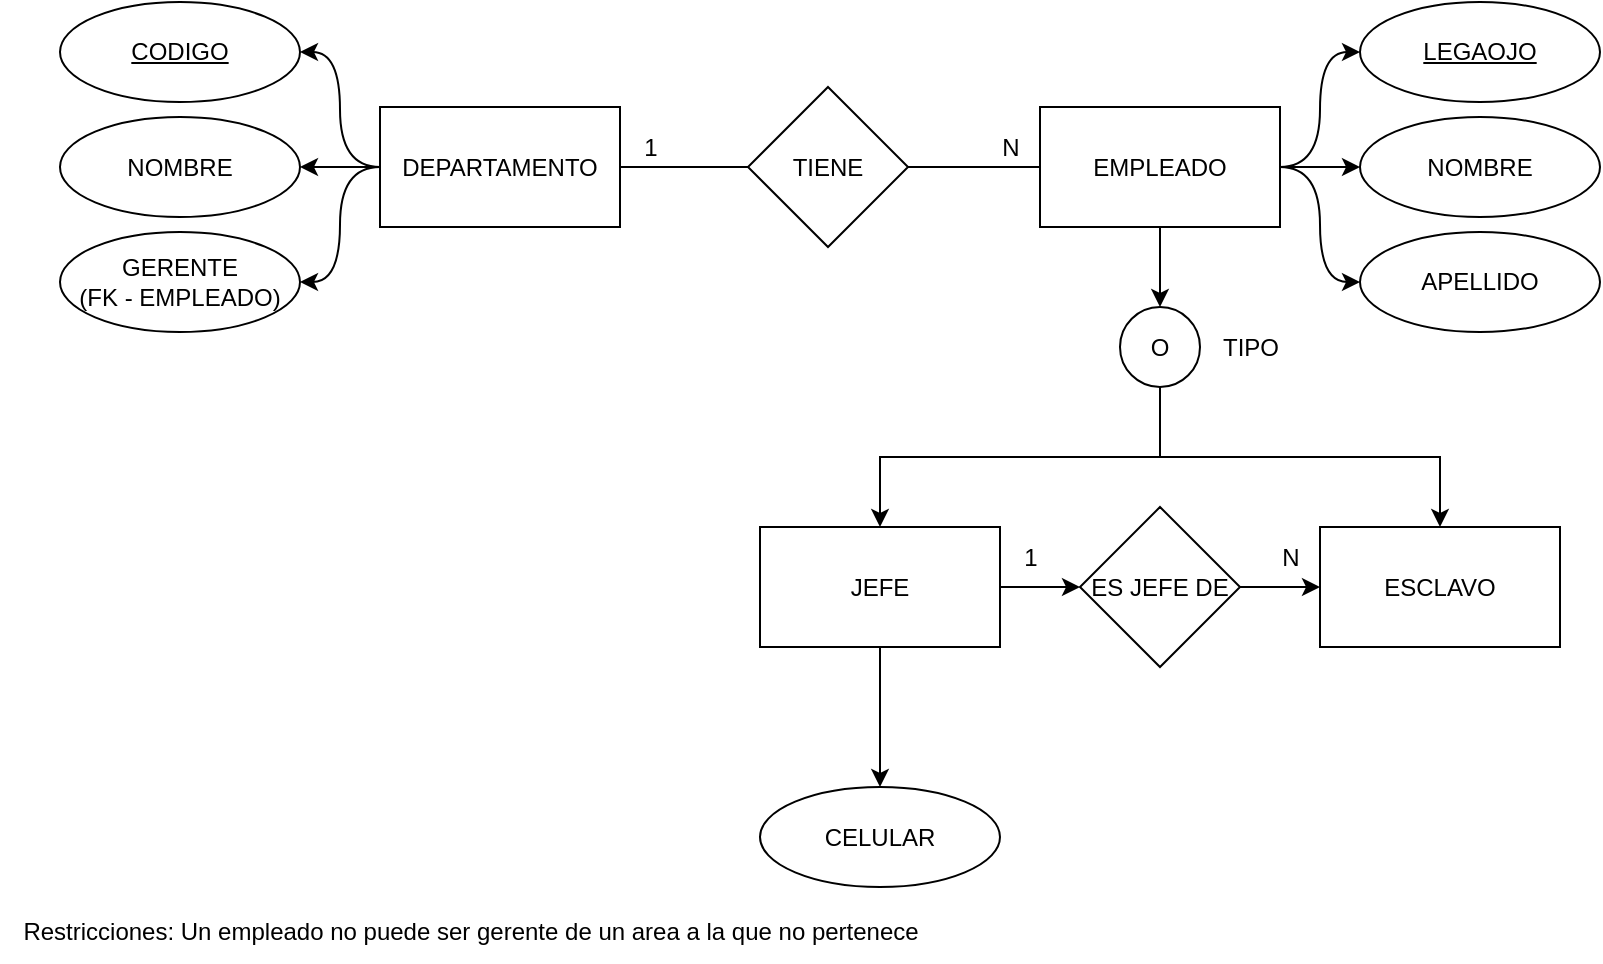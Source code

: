 <mxfile version="21.1.2" type="device">
  <diagram name="Page-1" id="Zd1jNxwfwqJsxMGrGK9_">
    <mxGraphModel dx="956" dy="515" grid="1" gridSize="10" guides="1" tooltips="1" connect="1" arrows="1" fold="1" page="1" pageScale="1" pageWidth="827" pageHeight="1169" math="0" shadow="0">
      <root>
        <mxCell id="0" />
        <mxCell id="1" parent="0" />
        <mxCell id="0SkyaI6SLEaKs2f3jWsF-2" style="edgeStyle=orthogonalEdgeStyle;orthogonalLoop=1;jettySize=auto;html=1;entryX=0;entryY=0.5;entryDx=0;entryDy=0;curved=1;" edge="1" parent="1" source="0SkyaI6SLEaKs2f3jWsF-6" target="0SkyaI6SLEaKs2f3jWsF-7">
          <mxGeometry relative="1" as="geometry" />
        </mxCell>
        <mxCell id="0SkyaI6SLEaKs2f3jWsF-3" style="edgeStyle=orthogonalEdgeStyle;orthogonalLoop=1;jettySize=auto;html=1;entryX=0;entryY=0.5;entryDx=0;entryDy=0;curved=1;" edge="1" parent="1" source="0SkyaI6SLEaKs2f3jWsF-6" target="0SkyaI6SLEaKs2f3jWsF-9">
          <mxGeometry relative="1" as="geometry" />
        </mxCell>
        <mxCell id="0SkyaI6SLEaKs2f3jWsF-4" style="edgeStyle=orthogonalEdgeStyle;orthogonalLoop=1;jettySize=auto;html=1;entryX=0;entryY=0.5;entryDx=0;entryDy=0;curved=1;" edge="1" parent="1" source="0SkyaI6SLEaKs2f3jWsF-6" target="0SkyaI6SLEaKs2f3jWsF-10">
          <mxGeometry relative="1" as="geometry" />
        </mxCell>
        <mxCell id="0SkyaI6SLEaKs2f3jWsF-22" style="edgeStyle=orthogonalEdgeStyle;rounded=0;orthogonalLoop=1;jettySize=auto;html=1;entryX=0.5;entryY=0;entryDx=0;entryDy=0;" edge="1" parent="1" source="0SkyaI6SLEaKs2f3jWsF-6" target="0SkyaI6SLEaKs2f3jWsF-21">
          <mxGeometry relative="1" as="geometry" />
        </mxCell>
        <mxCell id="0SkyaI6SLEaKs2f3jWsF-6" value="EMPLEADO" style="rounded=0;whiteSpace=wrap;html=1;" vertex="1" parent="1">
          <mxGeometry x="520" y="132.5" width="120" height="60" as="geometry" />
        </mxCell>
        <mxCell id="0SkyaI6SLEaKs2f3jWsF-7" value="&lt;u&gt;LEGAOJO&lt;/u&gt;" style="ellipse;whiteSpace=wrap;html=1;" vertex="1" parent="1">
          <mxGeometry x="680" y="80" width="120" height="50" as="geometry" />
        </mxCell>
        <mxCell id="0SkyaI6SLEaKs2f3jWsF-9" value="NOMBRE" style="ellipse;whiteSpace=wrap;html=1;" vertex="1" parent="1">
          <mxGeometry x="680" y="137.5" width="120" height="50" as="geometry" />
        </mxCell>
        <mxCell id="0SkyaI6SLEaKs2f3jWsF-10" value="APELLIDO" style="ellipse;whiteSpace=wrap;html=1;" vertex="1" parent="1">
          <mxGeometry x="680" y="195" width="120" height="50" as="geometry" />
        </mxCell>
        <mxCell id="0SkyaI6SLEaKs2f3jWsF-31" style="edgeStyle=orthogonalEdgeStyle;rounded=0;orthogonalLoop=1;jettySize=auto;html=1;entryX=0;entryY=0.5;entryDx=0;entryDy=0;" edge="1" parent="1" source="0SkyaI6SLEaKs2f3jWsF-16" target="0SkyaI6SLEaKs2f3jWsF-26">
          <mxGeometry relative="1" as="geometry" />
        </mxCell>
        <mxCell id="0SkyaI6SLEaKs2f3jWsF-16" value="ES JEFE DE" style="rhombus;whiteSpace=wrap;html=1;" vertex="1" parent="1">
          <mxGeometry x="540" y="332.5" width="80" height="80" as="geometry" />
        </mxCell>
        <mxCell id="0SkyaI6SLEaKs2f3jWsF-17" value="N" style="text;html=1;align=center;verticalAlign=middle;resizable=0;points=[];autosize=1;strokeColor=none;fillColor=none;" vertex="1" parent="1">
          <mxGeometry x="630" y="342.5" width="30" height="30" as="geometry" />
        </mxCell>
        <mxCell id="0SkyaI6SLEaKs2f3jWsF-20" value="1" style="text;html=1;align=center;verticalAlign=middle;resizable=0;points=[];autosize=1;strokeColor=none;fillColor=none;" vertex="1" parent="1">
          <mxGeometry x="500" y="342.5" width="30" height="30" as="geometry" />
        </mxCell>
        <mxCell id="0SkyaI6SLEaKs2f3jWsF-25" style="edgeStyle=orthogonalEdgeStyle;rounded=0;orthogonalLoop=1;jettySize=auto;html=1;entryX=0.5;entryY=0;entryDx=0;entryDy=0;exitX=0.5;exitY=1;exitDx=0;exitDy=0;" edge="1" parent="1" source="0SkyaI6SLEaKs2f3jWsF-21" target="0SkyaI6SLEaKs2f3jWsF-23">
          <mxGeometry relative="1" as="geometry" />
        </mxCell>
        <mxCell id="0SkyaI6SLEaKs2f3jWsF-27" style="edgeStyle=orthogonalEdgeStyle;rounded=0;orthogonalLoop=1;jettySize=auto;html=1;entryX=0.5;entryY=0;entryDx=0;entryDy=0;exitX=0.5;exitY=1;exitDx=0;exitDy=0;" edge="1" parent="1" source="0SkyaI6SLEaKs2f3jWsF-21" target="0SkyaI6SLEaKs2f3jWsF-26">
          <mxGeometry relative="1" as="geometry" />
        </mxCell>
        <mxCell id="0SkyaI6SLEaKs2f3jWsF-21" value="O" style="ellipse;whiteSpace=wrap;html=1;aspect=fixed;" vertex="1" parent="1">
          <mxGeometry x="560" y="232.5" width="40" height="40" as="geometry" />
        </mxCell>
        <mxCell id="0SkyaI6SLEaKs2f3jWsF-29" style="edgeStyle=orthogonalEdgeStyle;orthogonalLoop=1;jettySize=auto;html=1;entryX=0.5;entryY=0;entryDx=0;entryDy=0;curved=1;" edge="1" parent="1" source="0SkyaI6SLEaKs2f3jWsF-23" target="0SkyaI6SLEaKs2f3jWsF-28">
          <mxGeometry relative="1" as="geometry" />
        </mxCell>
        <mxCell id="0SkyaI6SLEaKs2f3jWsF-30" style="edgeStyle=orthogonalEdgeStyle;rounded=0;orthogonalLoop=1;jettySize=auto;html=1;entryX=0;entryY=0.5;entryDx=0;entryDy=0;" edge="1" parent="1" source="0SkyaI6SLEaKs2f3jWsF-23" target="0SkyaI6SLEaKs2f3jWsF-16">
          <mxGeometry relative="1" as="geometry" />
        </mxCell>
        <mxCell id="0SkyaI6SLEaKs2f3jWsF-23" value="JEFE" style="rounded=0;whiteSpace=wrap;html=1;" vertex="1" parent="1">
          <mxGeometry x="380" y="342.5" width="120" height="60" as="geometry" />
        </mxCell>
        <mxCell id="0SkyaI6SLEaKs2f3jWsF-26" value="ESCLAVO" style="rounded=0;whiteSpace=wrap;html=1;" vertex="1" parent="1">
          <mxGeometry x="660" y="342.5" width="120" height="60" as="geometry" />
        </mxCell>
        <mxCell id="0SkyaI6SLEaKs2f3jWsF-28" value="CELULAR" style="ellipse;whiteSpace=wrap;html=1;" vertex="1" parent="1">
          <mxGeometry x="380" y="472.5" width="120" height="50" as="geometry" />
        </mxCell>
        <mxCell id="0SkyaI6SLEaKs2f3jWsF-34" value="TIPO" style="text;html=1;align=center;verticalAlign=middle;resizable=0;points=[];autosize=1;strokeColor=none;fillColor=none;" vertex="1" parent="1">
          <mxGeometry x="600" y="237.5" width="50" height="30" as="geometry" />
        </mxCell>
        <mxCell id="0SkyaI6SLEaKs2f3jWsF-39" style="edgeStyle=orthogonalEdgeStyle;orthogonalLoop=1;jettySize=auto;html=1;entryX=1;entryY=0.5;entryDx=0;entryDy=0;curved=1;" edge="1" parent="1" source="0SkyaI6SLEaKs2f3jWsF-35" target="0SkyaI6SLEaKs2f3jWsF-36">
          <mxGeometry relative="1" as="geometry" />
        </mxCell>
        <mxCell id="0SkyaI6SLEaKs2f3jWsF-40" style="edgeStyle=orthogonalEdgeStyle;orthogonalLoop=1;jettySize=auto;html=1;entryX=1;entryY=0.5;entryDx=0;entryDy=0;curved=1;" edge="1" parent="1" source="0SkyaI6SLEaKs2f3jWsF-35" target="0SkyaI6SLEaKs2f3jWsF-37">
          <mxGeometry relative="1" as="geometry" />
        </mxCell>
        <mxCell id="0SkyaI6SLEaKs2f3jWsF-41" style="edgeStyle=orthogonalEdgeStyle;orthogonalLoop=1;jettySize=auto;html=1;entryX=1;entryY=0.5;entryDx=0;entryDy=0;curved=1;" edge="1" parent="1" source="0SkyaI6SLEaKs2f3jWsF-35" target="0SkyaI6SLEaKs2f3jWsF-38">
          <mxGeometry relative="1" as="geometry" />
        </mxCell>
        <mxCell id="0SkyaI6SLEaKs2f3jWsF-43" style="edgeStyle=orthogonalEdgeStyle;rounded=0;orthogonalLoop=1;jettySize=auto;html=1;entryX=0;entryY=0.5;entryDx=0;entryDy=0;endArrow=none;endFill=0;" edge="1" parent="1" source="0SkyaI6SLEaKs2f3jWsF-35" target="0SkyaI6SLEaKs2f3jWsF-42">
          <mxGeometry relative="1" as="geometry" />
        </mxCell>
        <mxCell id="0SkyaI6SLEaKs2f3jWsF-35" value="DEPARTAMENTO" style="rounded=0;whiteSpace=wrap;html=1;" vertex="1" parent="1">
          <mxGeometry x="190" y="132.5" width="120" height="60" as="geometry" />
        </mxCell>
        <mxCell id="0SkyaI6SLEaKs2f3jWsF-36" value="&lt;u&gt;CODIGO&lt;/u&gt;" style="ellipse;whiteSpace=wrap;html=1;" vertex="1" parent="1">
          <mxGeometry x="30" y="80" width="120" height="50" as="geometry" />
        </mxCell>
        <mxCell id="0SkyaI6SLEaKs2f3jWsF-37" value="NOMBRE" style="ellipse;whiteSpace=wrap;html=1;" vertex="1" parent="1">
          <mxGeometry x="30" y="137.5" width="120" height="50" as="geometry" />
        </mxCell>
        <mxCell id="0SkyaI6SLEaKs2f3jWsF-38" value="GERENTE &lt;br&gt;(FK - EMPLEADO)" style="ellipse;whiteSpace=wrap;html=1;" vertex="1" parent="1">
          <mxGeometry x="30" y="195" width="120" height="50" as="geometry" />
        </mxCell>
        <mxCell id="0SkyaI6SLEaKs2f3jWsF-44" style="edgeStyle=orthogonalEdgeStyle;rounded=0;orthogonalLoop=1;jettySize=auto;html=1;entryX=0;entryY=0.5;entryDx=0;entryDy=0;endArrow=none;endFill=0;" edge="1" parent="1" source="0SkyaI6SLEaKs2f3jWsF-42" target="0SkyaI6SLEaKs2f3jWsF-6">
          <mxGeometry relative="1" as="geometry" />
        </mxCell>
        <mxCell id="0SkyaI6SLEaKs2f3jWsF-42" value="TIENE" style="rhombus;whiteSpace=wrap;html=1;" vertex="1" parent="1">
          <mxGeometry x="374" y="122.5" width="80" height="80" as="geometry" />
        </mxCell>
        <mxCell id="0SkyaI6SLEaKs2f3jWsF-45" value="N" style="text;html=1;align=center;verticalAlign=middle;resizable=0;points=[];autosize=1;strokeColor=none;fillColor=none;" vertex="1" parent="1">
          <mxGeometry x="490" y="137.5" width="30" height="30" as="geometry" />
        </mxCell>
        <mxCell id="0SkyaI6SLEaKs2f3jWsF-46" value="1" style="text;html=1;align=center;verticalAlign=middle;resizable=0;points=[];autosize=1;strokeColor=none;fillColor=none;" vertex="1" parent="1">
          <mxGeometry x="310" y="137.5" width="30" height="30" as="geometry" />
        </mxCell>
        <mxCell id="0SkyaI6SLEaKs2f3jWsF-47" value="Restricciones: Un empleado no puede ser gerente de un area a la que no pertenece" style="text;html=1;align=center;verticalAlign=middle;resizable=0;points=[];autosize=1;strokeColor=none;fillColor=none;" vertex="1" parent="1">
          <mxGeometry y="530" width="470" height="30" as="geometry" />
        </mxCell>
      </root>
    </mxGraphModel>
  </diagram>
</mxfile>
